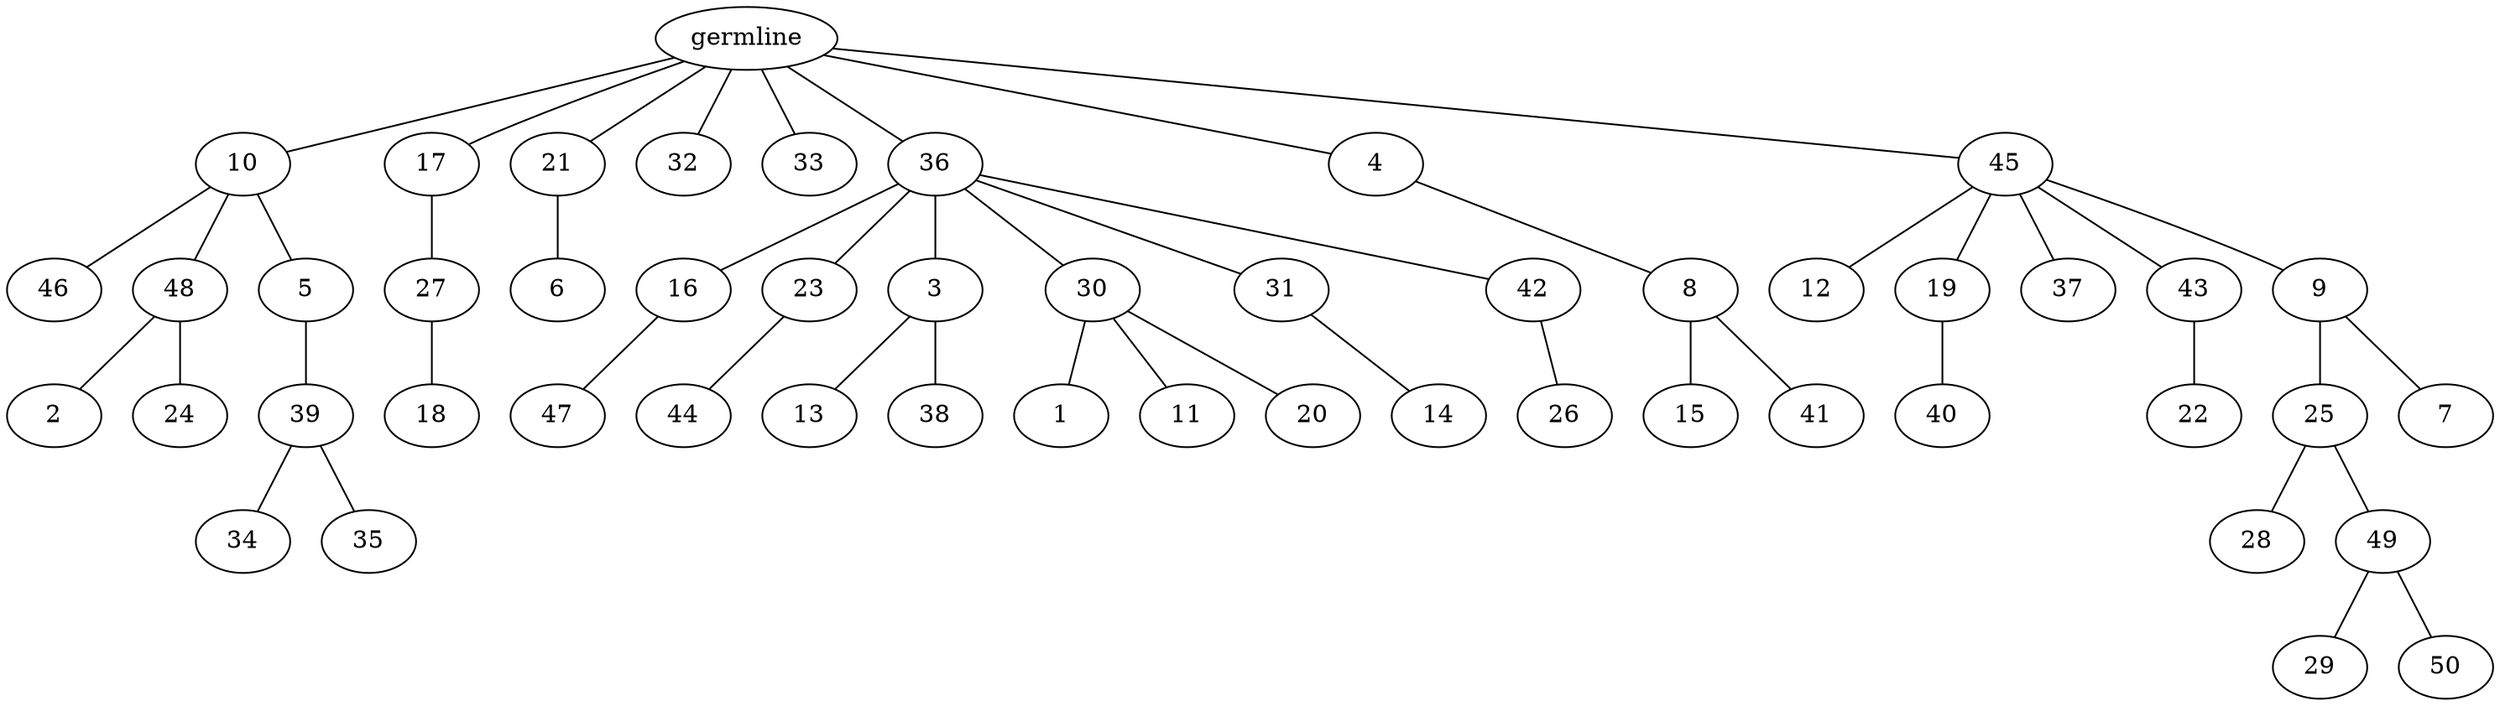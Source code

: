 graph tree {
    "140527054987072" [label="germline"];
    "140527058057200" [label="10"];
    "140527058058544" [label="46"];
    "140527058057920" [label="48"];
    "140527058058640" [label="2"];
    "140527058058592" [label="24"];
    "140527058058352" [label="5"];
    "140527058012624" [label="39"];
    "140527058012960" [label="34"];
    "140527058012864" [label="35"];
    "140527058059072" [label="17"];
    "140527058011472" [label="27"];
    "140527058013584" [label="18"];
    "140527058057488" [label="21"];
    "140527058010848" [label="6"];
    "140527058013488" [label="32"];
    "140527058010224" [label="33"];
    "140527058012720" [label="36"];
    "140527058010992" [label="16"];
    "140527058010608" [label="47"];
    "140527058013872" [label="23"];
    "140527058010464" [label="44"];
    "140527058013536" [label="3"];
    "140527058011856" [label="13"];
    "140527056514688" [label="38"];
    "140527058012912" [label="30"];
    "140527058013920" [label="1"];
    "140527058013104" [label="11"];
    "140527058010896" [label="20"];
    "140527058012288" [label="31"];
    "140527058010944" [label="14"];
    "140527058013248" [label="42"];
    "140527058013632" [label="26"];
    "140527058012240" [label="4"];
    "140527058010320" [label="8"];
    "140527058174160" [label="15"];
    "140527058174016" [label="41"];
    "140527058011232" [label="45"];
    "140527058174976" [label="12"];
    "140527058174544" [label="19"];
    "140527058174304" [label="40"];
    "140527058175408" [label="37"];
    "140527058174400" [label="43"];
    "140527058174592" [label="22"];
    "140527058175840" [label="9"];
    "140527058175072" [label="25"];
    "140527058175744" [label="28"];
    "140527058175552" [label="49"];
    "140527058175792" [label="29"];
    "140527058176176" [label="50"];
    "140527058176704" [label="7"];
    "140527054987072" -- "140527058057200";
    "140527054987072" -- "140527058059072";
    "140527054987072" -- "140527058057488";
    "140527054987072" -- "140527058013488";
    "140527054987072" -- "140527058010224";
    "140527054987072" -- "140527058012720";
    "140527054987072" -- "140527058012240";
    "140527054987072" -- "140527058011232";
    "140527058057200" -- "140527058058544";
    "140527058057200" -- "140527058057920";
    "140527058057200" -- "140527058058352";
    "140527058057920" -- "140527058058640";
    "140527058057920" -- "140527058058592";
    "140527058058352" -- "140527058012624";
    "140527058012624" -- "140527058012960";
    "140527058012624" -- "140527058012864";
    "140527058059072" -- "140527058011472";
    "140527058011472" -- "140527058013584";
    "140527058057488" -- "140527058010848";
    "140527058012720" -- "140527058010992";
    "140527058012720" -- "140527058013872";
    "140527058012720" -- "140527058013536";
    "140527058012720" -- "140527058012912";
    "140527058012720" -- "140527058012288";
    "140527058012720" -- "140527058013248";
    "140527058010992" -- "140527058010608";
    "140527058013872" -- "140527058010464";
    "140527058013536" -- "140527058011856";
    "140527058013536" -- "140527056514688";
    "140527058012912" -- "140527058013920";
    "140527058012912" -- "140527058013104";
    "140527058012912" -- "140527058010896";
    "140527058012288" -- "140527058010944";
    "140527058013248" -- "140527058013632";
    "140527058012240" -- "140527058010320";
    "140527058010320" -- "140527058174160";
    "140527058010320" -- "140527058174016";
    "140527058011232" -- "140527058174976";
    "140527058011232" -- "140527058174544";
    "140527058011232" -- "140527058175408";
    "140527058011232" -- "140527058174400";
    "140527058011232" -- "140527058175840";
    "140527058174544" -- "140527058174304";
    "140527058174400" -- "140527058174592";
    "140527058175840" -- "140527058175072";
    "140527058175840" -- "140527058176704";
    "140527058175072" -- "140527058175744";
    "140527058175072" -- "140527058175552";
    "140527058175552" -- "140527058175792";
    "140527058175552" -- "140527058176176";
}
